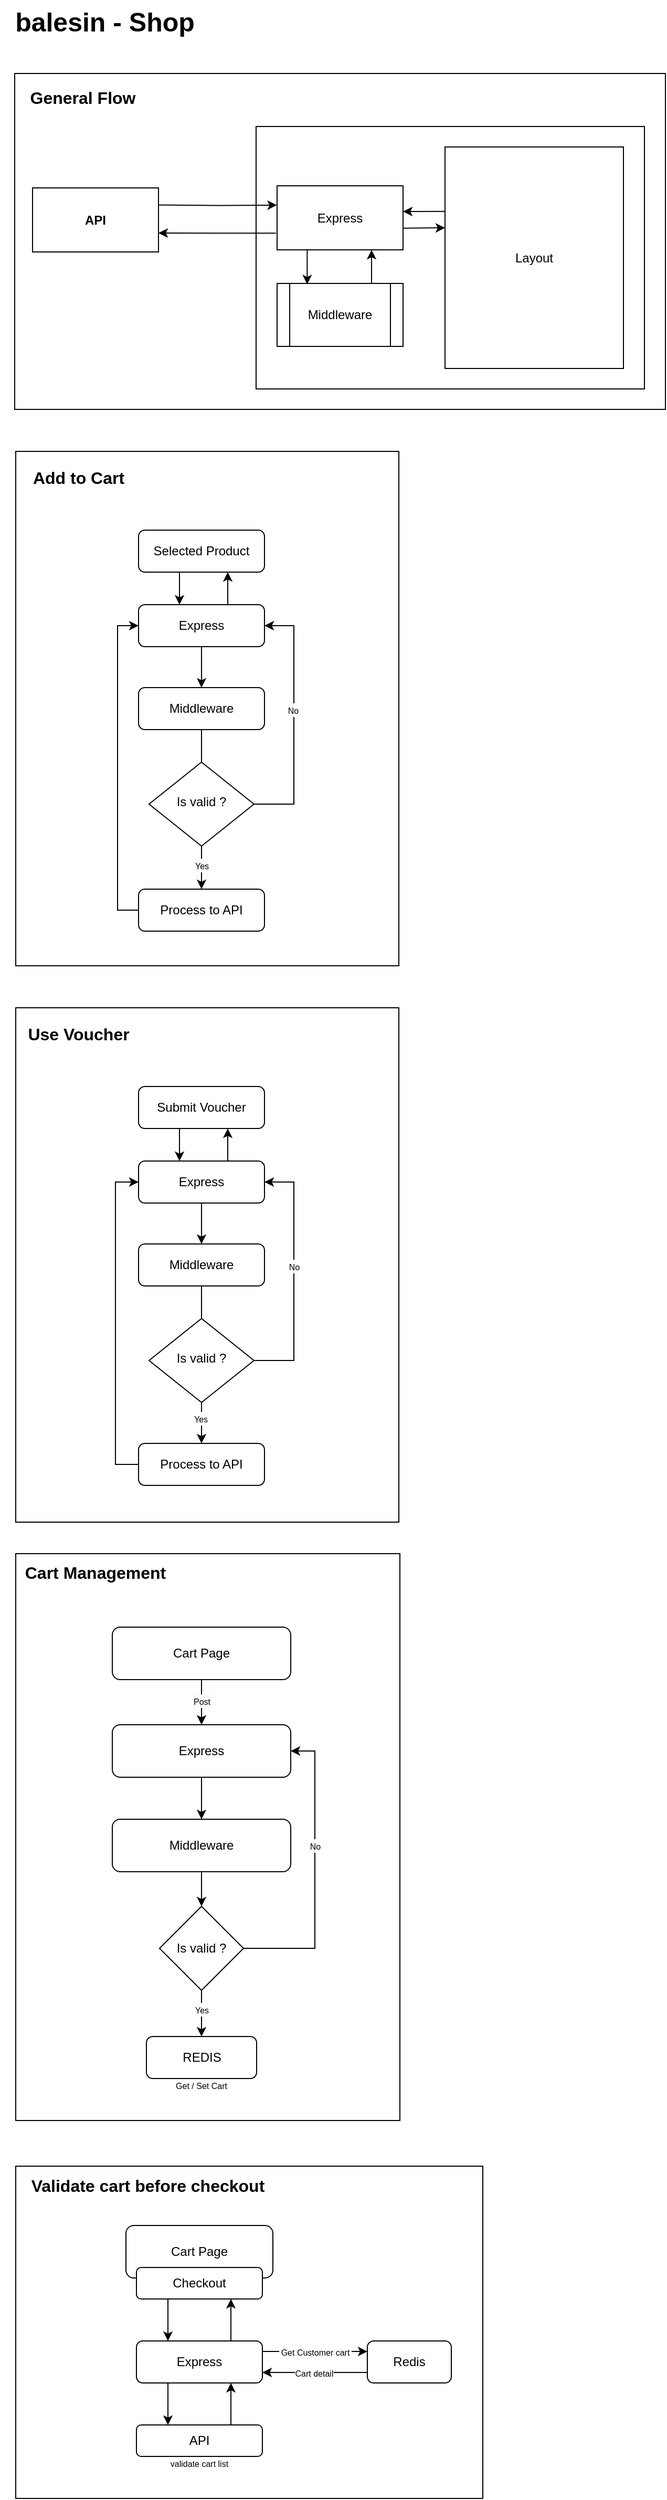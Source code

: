 <mxfile version="13.9.9" type="device" pages="3"><diagram id="C5RBs43oDa-KdzZeNtuy" name="Page-1"><mxGraphModel dx="1106" dy="777" grid="1" gridSize="10" guides="1" tooltips="1" connect="1" arrows="1" fold="1" page="1" pageScale="1" pageWidth="800" pageHeight="1700" math="0" shadow="0"><root><mxCell id="WIyWlLk6GJQsqaUBKTNV-0"/><mxCell id="WIyWlLk6GJQsqaUBKTNV-1" parent="WIyWlLk6GJQsqaUBKTNV-0"/><mxCell id="y91ev9KTWLyZk6_ubaue-125" value="" style="rounded=0;whiteSpace=wrap;html=1;" parent="WIyWlLk6GJQsqaUBKTNV-1" vertex="1"><mxGeometry x="25" y="2073.5" width="445" height="316.5" as="geometry"/></mxCell><mxCell id="y91ev9KTWLyZk6_ubaue-120" value="" style="rounded=0;whiteSpace=wrap;html=1;" parent="WIyWlLk6GJQsqaUBKTNV-1" vertex="1"><mxGeometry x="25" y="1490" width="366" height="540" as="geometry"/></mxCell><mxCell id="JXzlcLkFEHFwVzefUGA5-0" value="&lt;b&gt;&lt;font style=&quot;font-size: 25px&quot;&gt;balesin - Shop&lt;/font&gt;&lt;/b&gt;" style="text;html=1;strokeColor=none;fillColor=none;align=center;verticalAlign=middle;whiteSpace=wrap;rounded=0;" parent="WIyWlLk6GJQsqaUBKTNV-1" vertex="1"><mxGeometry x="10" y="10" width="200" height="40" as="geometry"/></mxCell><mxCell id="JXzlcLkFEHFwVzefUGA5-27" value="" style="group" parent="WIyWlLk6GJQsqaUBKTNV-1" vertex="1" connectable="0"><mxGeometry x="24" y="80" width="620" height="320" as="geometry"/></mxCell><mxCell id="JXzlcLkFEHFwVzefUGA5-23" value="" style="rounded=0;whiteSpace=wrap;html=1;" parent="JXzlcLkFEHFwVzefUGA5-27" vertex="1"><mxGeometry width="620" height="320" as="geometry"/></mxCell><mxCell id="JXzlcLkFEHFwVzefUGA5-25" value="&lt;b&gt;&lt;font style=&quot;font-size: 16px&quot;&gt;General Flow&lt;/font&gt;&lt;/b&gt;" style="text;html=1;strokeColor=none;fillColor=none;align=center;verticalAlign=middle;whiteSpace=wrap;rounded=0;" parent="JXzlcLkFEHFwVzefUGA5-27" vertex="1"><mxGeometry x="5" y="13" width="120" height="20" as="geometry"/></mxCell><mxCell id="JXzlcLkFEHFwVzefUGA5-3" value="" style="rounded=0;whiteSpace=wrap;html=1;" parent="JXzlcLkFEHFwVzefUGA5-27" vertex="1"><mxGeometry x="230" y="50.5" width="370" height="250" as="geometry"/></mxCell><mxCell id="JXzlcLkFEHFwVzefUGA5-22" value="" style="group" parent="JXzlcLkFEHFwVzefUGA5-27" vertex="1" connectable="0"><mxGeometry x="17" y="70" width="563" height="211" as="geometry"/></mxCell><mxCell id="JXzlcLkFEHFwVzefUGA5-2" value="&lt;b&gt;API&lt;/b&gt;" style="rounded=0;whiteSpace=wrap;html=1;" parent="JXzlcLkFEHFwVzefUGA5-22" vertex="1"><mxGeometry y="39" width="120" height="61" as="geometry"/></mxCell><mxCell id="JXzlcLkFEHFwVzefUGA5-4" value="Layout" style="rounded=0;whiteSpace=wrap;html=1;" parent="JXzlcLkFEHFwVzefUGA5-22" vertex="1"><mxGeometry x="393" width="170" height="211" as="geometry"/></mxCell><mxCell id="JXzlcLkFEHFwVzefUGA5-5" value="Middleware" style="shape=process;whiteSpace=wrap;html=1;backgroundOutline=1;" parent="JXzlcLkFEHFwVzefUGA5-22" vertex="1"><mxGeometry x="233" y="130" width="120" height="60" as="geometry"/></mxCell><mxCell id="JXzlcLkFEHFwVzefUGA5-12" style="edgeStyle=orthogonalEdgeStyle;rounded=0;orthogonalLoop=1;jettySize=auto;html=1;exitX=0.25;exitY=1;exitDx=0;exitDy=0;entryX=0.239;entryY=0.013;entryDx=0;entryDy=0;entryPerimeter=0;" parent="JXzlcLkFEHFwVzefUGA5-22" source="JXzlcLkFEHFwVzefUGA5-6" target="JXzlcLkFEHFwVzefUGA5-5" edge="1"><mxGeometry x="213" y="-20" as="geometry"/></mxCell><mxCell id="JXzlcLkFEHFwVzefUGA5-6" value="Express" style="rounded=0;whiteSpace=wrap;html=1;" parent="JXzlcLkFEHFwVzefUGA5-22" vertex="1"><mxGeometry x="233" y="37" width="120" height="61" as="geometry"/></mxCell><mxCell id="JXzlcLkFEHFwVzefUGA5-13" style="edgeStyle=orthogonalEdgeStyle;rounded=0;orthogonalLoop=1;jettySize=auto;html=1;exitX=0.75;exitY=0;exitDx=0;exitDy=0;entryX=0.75;entryY=1;entryDx=0;entryDy=0;" parent="JXzlcLkFEHFwVzefUGA5-22" source="JXzlcLkFEHFwVzefUGA5-5" target="JXzlcLkFEHFwVzefUGA5-6" edge="1"><mxGeometry x="213" y="-20" as="geometry"/></mxCell><mxCell id="JXzlcLkFEHFwVzefUGA5-9" value="" style="endArrow=classic;html=1;entryX=1;entryY=0.5;entryDx=0;entryDy=0;exitX=0.003;exitY=0.291;exitDx=0;exitDy=0;exitPerimeter=0;" parent="JXzlcLkFEHFwVzefUGA5-22" source="JXzlcLkFEHFwVzefUGA5-4" edge="1"><mxGeometry x="213" y="-20" width="50" height="50" as="geometry"><mxPoint x="393" y="62" as="sourcePoint"/><mxPoint x="353" y="61.5" as="targetPoint"/></mxGeometry></mxCell><mxCell id="JXzlcLkFEHFwVzefUGA5-10" value="" style="endArrow=classic;html=1;exitX=1.003;exitY=0.661;exitDx=0;exitDy=0;exitPerimeter=0;" parent="JXzlcLkFEHFwVzefUGA5-22" source="JXzlcLkFEHFwVzefUGA5-6" edge="1"><mxGeometry x="213" y="-20" width="50" height="50" as="geometry"><mxPoint x="383" y="110" as="sourcePoint"/><mxPoint x="393" y="77" as="targetPoint"/></mxGeometry></mxCell><mxCell id="JXzlcLkFEHFwVzefUGA5-20" style="edgeStyle=orthogonalEdgeStyle;rounded=0;orthogonalLoop=1;jettySize=auto;html=1;exitX=-0.009;exitY=0.739;exitDx=0;exitDy=0;entryX=0;entryY=0.431;entryDx=0;entryDy=0;entryPerimeter=0;exitPerimeter=0;" parent="JXzlcLkFEHFwVzefUGA5-22" source="JXzlcLkFEHFwVzefUGA5-6" edge="1"><mxGeometry relative="1" as="geometry"><mxPoint x="213" y="82" as="sourcePoint"/><mxPoint x="120" y="82" as="targetPoint"/></mxGeometry></mxCell><mxCell id="JXzlcLkFEHFwVzefUGA5-19" style="edgeStyle=orthogonalEdgeStyle;rounded=0;orthogonalLoop=1;jettySize=auto;html=1;exitX=1;exitY=0.25;exitDx=0;exitDy=0;entryX=-0.002;entryY=0.302;entryDx=0;entryDy=0;entryPerimeter=0;" parent="JXzlcLkFEHFwVzefUGA5-22" target="JXzlcLkFEHFwVzefUGA5-6" edge="1"><mxGeometry relative="1" as="geometry"><mxPoint x="120" y="55.25" as="sourcePoint"/><mxPoint x="213" y="55.25" as="targetPoint"/></mxGeometry></mxCell><mxCell id="JXzlcLkFEHFwVzefUGA5-26" value="" style="rounded=0;whiteSpace=wrap;html=1;" parent="WIyWlLk6GJQsqaUBKTNV-1" vertex="1"><mxGeometry x="25" y="440" width="365" height="490" as="geometry"/></mxCell><mxCell id="JXzlcLkFEHFwVzefUGA5-36" style="edgeStyle=orthogonalEdgeStyle;rounded=0;orthogonalLoop=1;jettySize=auto;html=1;exitX=0.5;exitY=1;exitDx=0;exitDy=0;entryX=0.5;entryY=0;entryDx=0;entryDy=0;" parent="WIyWlLk6GJQsqaUBKTNV-1" edge="1"><mxGeometry x="25" y="440" as="geometry"><mxPoint x="181" y="555" as="sourcePoint"/><mxPoint x="181" y="586" as="targetPoint"/></mxGeometry></mxCell><mxCell id="WIyWlLk6GJQsqaUBKTNV-3" value="Selected Product" style="rounded=1;whiteSpace=wrap;html=1;fontSize=12;glass=0;strokeWidth=1;shadow=0;" parent="WIyWlLk6GJQsqaUBKTNV-1" vertex="1"><mxGeometry x="142" y="515" width="120" height="40" as="geometry"/></mxCell><mxCell id="WIyWlLk6GJQsqaUBKTNV-11" value="Process to API" style="rounded=1;whiteSpace=wrap;html=1;fontSize=12;glass=0;strokeWidth=1;shadow=0;" parent="WIyWlLk6GJQsqaUBKTNV-1" vertex="1"><mxGeometry x="142" y="857" width="120" height="40" as="geometry"/></mxCell><mxCell id="JXzlcLkFEHFwVzefUGA5-30" value="&lt;b&gt;&lt;font style=&quot;font-size: 16px&quot;&gt;Add to Cart&lt;/font&gt;&lt;/b&gt;" style="text;html=1;strokeColor=none;fillColor=none;align=center;verticalAlign=middle;whiteSpace=wrap;rounded=0;" parent="WIyWlLk6GJQsqaUBKTNV-1" vertex="1"><mxGeometry x="25" y="455" width="120" height="20" as="geometry"/></mxCell><mxCell id="JXzlcLkFEHFwVzefUGA5-35" value="Express" style="rounded=1;whiteSpace=wrap;html=1;fontSize=12;glass=0;strokeWidth=1;shadow=0;" parent="WIyWlLk6GJQsqaUBKTNV-1" vertex="1"><mxGeometry x="142" y="586" width="120" height="40" as="geometry"/></mxCell><mxCell id="JXzlcLkFEHFwVzefUGA5-66" style="edgeStyle=orthogonalEdgeStyle;rounded=0;orthogonalLoop=1;jettySize=auto;html=1;exitX=0;exitY=0.5;exitDx=0;exitDy=0;entryX=0;entryY=0.5;entryDx=0;entryDy=0;" parent="WIyWlLk6GJQsqaUBKTNV-1" source="WIyWlLk6GJQsqaUBKTNV-11" target="JXzlcLkFEHFwVzefUGA5-35" edge="1"><mxGeometry x="25" y="440" as="geometry"/></mxCell><mxCell id="JXzlcLkFEHFwVzefUGA5-38" value="Middleware" style="rounded=1;whiteSpace=wrap;html=1;fontSize=12;glass=0;strokeWidth=1;shadow=0;" parent="WIyWlLk6GJQsqaUBKTNV-1" vertex="1"><mxGeometry x="142" y="665" width="120" height="40" as="geometry"/></mxCell><mxCell id="JXzlcLkFEHFwVzefUGA5-67" style="edgeStyle=orthogonalEdgeStyle;rounded=0;orthogonalLoop=1;jettySize=auto;html=1;exitX=0.5;exitY=1;exitDx=0;exitDy=0;entryX=0.5;entryY=0;entryDx=0;entryDy=0;" parent="WIyWlLk6GJQsqaUBKTNV-1" source="JXzlcLkFEHFwVzefUGA5-35" target="JXzlcLkFEHFwVzefUGA5-38" edge="1"><mxGeometry x="25" y="440" as="geometry"/></mxCell><mxCell id="JXzlcLkFEHFwVzefUGA5-65" style="edgeStyle=orthogonalEdgeStyle;rounded=0;orthogonalLoop=1;jettySize=auto;html=1;exitX=0.5;exitY=1;exitDx=0;exitDy=0;entryX=0.5;entryY=0;entryDx=0;entryDy=0;" parent="WIyWlLk6GJQsqaUBKTNV-1" source="JXzlcLkFEHFwVzefUGA5-41" target="WIyWlLk6GJQsqaUBKTNV-11" edge="1"><mxGeometry x="25" y="440" as="geometry"/></mxCell><mxCell id="y91ev9KTWLyZk6_ubaue-124" value="&lt;span style=&quot;background-color: rgb(248 , 249 , 250)&quot;&gt;&lt;font style=&quot;font-size: 8px&quot;&gt;Yes&lt;/font&gt;&lt;/span&gt;" style="edgeLabel;html=1;align=center;verticalAlign=middle;resizable=0;points=[];" parent="JXzlcLkFEHFwVzefUGA5-65" vertex="1" connectable="0"><mxGeometry relative="1" as="geometry"><mxPoint y="-3" as="offset"/></mxGeometry></mxCell><mxCell id="JXzlcLkFEHFwVzefUGA5-69" style="edgeStyle=orthogonalEdgeStyle;rounded=0;orthogonalLoop=1;jettySize=auto;html=1;exitX=1;exitY=0.5;exitDx=0;exitDy=0;entryX=1;entryY=0.5;entryDx=0;entryDy=0;" parent="WIyWlLk6GJQsqaUBKTNV-1" source="JXzlcLkFEHFwVzefUGA5-41" target="JXzlcLkFEHFwVzefUGA5-35" edge="1"><mxGeometry relative="1" as="geometry"><Array as="points"><mxPoint x="290" y="776"/><mxPoint x="290" y="606"/></Array></mxGeometry></mxCell><mxCell id="y91ev9KTWLyZk6_ubaue-123" value="&lt;font style=&quot;font-size: 8px&quot;&gt;No&lt;/font&gt;" style="edgeLabel;html=1;align=center;verticalAlign=middle;resizable=0;points=[];" parent="JXzlcLkFEHFwVzefUGA5-69" vertex="1" connectable="0"><mxGeometry x="0.088" y="1" relative="1" as="geometry"><mxPoint as="offset"/></mxGeometry></mxCell><mxCell id="JXzlcLkFEHFwVzefUGA5-41" value="Is valid ?" style="rhombus;whiteSpace=wrap;html=1;shadow=0;fontFamily=Helvetica;fontSize=12;align=center;strokeWidth=1;spacing=6;spacingTop=-4;" parent="WIyWlLk6GJQsqaUBKTNV-1" vertex="1"><mxGeometry x="152" y="736" width="100" height="80" as="geometry"/></mxCell><mxCell id="JXzlcLkFEHFwVzefUGA5-60" style="edgeStyle=orthogonalEdgeStyle;rounded=0;orthogonalLoop=1;jettySize=auto;html=1;exitX=0.5;exitY=1;exitDx=0;exitDy=0;entryX=0.5;entryY=0;entryDx=0;entryDy=0;" parent="WIyWlLk6GJQsqaUBKTNV-1" edge="1"><mxGeometry x="25" y="440" as="geometry"><mxPoint x="227" y="586" as="sourcePoint"/><mxPoint x="227" y="555" as="targetPoint"/></mxGeometry></mxCell><mxCell id="JXzlcLkFEHFwVzefUGA5-61" value="" style="endArrow=none;html=1;entryX=0.5;entryY=1;entryDx=0;entryDy=0;exitX=0.5;exitY=0;exitDx=0;exitDy=0;" parent="WIyWlLk6GJQsqaUBKTNV-1" source="JXzlcLkFEHFwVzefUGA5-41" target="JXzlcLkFEHFwVzefUGA5-38" edge="1"><mxGeometry x="25" y="440" width="50" height="50" as="geometry"><mxPoint x="494" y="625" as="sourcePoint"/><mxPoint x="544" y="575" as="targetPoint"/></mxGeometry></mxCell><mxCell id="oBq_Z6_g6RpyWuFTT_99-0" value="" style="rounded=0;whiteSpace=wrap;html=1;" parent="WIyWlLk6GJQsqaUBKTNV-1" vertex="1"><mxGeometry x="25" y="970" width="365" height="490" as="geometry"/></mxCell><mxCell id="oBq_Z6_g6RpyWuFTT_99-1" style="edgeStyle=orthogonalEdgeStyle;rounded=0;orthogonalLoop=1;jettySize=auto;html=1;exitX=0.5;exitY=1;exitDx=0;exitDy=0;entryX=0.5;entryY=0;entryDx=0;entryDy=0;" parent="WIyWlLk6GJQsqaUBKTNV-1" edge="1"><mxGeometry x="25" y="970" as="geometry"><mxPoint x="181" y="1085" as="sourcePoint"/><mxPoint x="181" y="1116" as="targetPoint"/></mxGeometry></mxCell><mxCell id="oBq_Z6_g6RpyWuFTT_99-2" value="Submit Voucher" style="rounded=1;whiteSpace=wrap;html=1;fontSize=12;glass=0;strokeWidth=1;shadow=0;" parent="WIyWlLk6GJQsqaUBKTNV-1" vertex="1"><mxGeometry x="142" y="1045" width="120" height="40" as="geometry"/></mxCell><mxCell id="oBq_Z6_g6RpyWuFTT_99-3" value="Process to API" style="rounded=1;whiteSpace=wrap;html=1;fontSize=12;glass=0;strokeWidth=1;shadow=0;" parent="WIyWlLk6GJQsqaUBKTNV-1" vertex="1"><mxGeometry x="142" y="1385" width="120" height="40" as="geometry"/></mxCell><mxCell id="oBq_Z6_g6RpyWuFTT_99-4" value="&lt;b&gt;&lt;font style=&quot;font-size: 16px&quot;&gt;Use Voucher&lt;/font&gt;&lt;/b&gt;" style="text;html=1;strokeColor=none;fillColor=none;align=center;verticalAlign=middle;whiteSpace=wrap;rounded=0;" parent="WIyWlLk6GJQsqaUBKTNV-1" vertex="1"><mxGeometry x="25" y="985" width="120" height="20" as="geometry"/></mxCell><mxCell id="oBq_Z6_g6RpyWuFTT_99-5" value="Express" style="rounded=1;whiteSpace=wrap;html=1;fontSize=12;glass=0;strokeWidth=1;shadow=0;" parent="WIyWlLk6GJQsqaUBKTNV-1" vertex="1"><mxGeometry x="142" y="1116" width="120" height="40" as="geometry"/></mxCell><mxCell id="oBq_Z6_g6RpyWuFTT_99-6" style="edgeStyle=orthogonalEdgeStyle;rounded=0;orthogonalLoop=1;jettySize=auto;html=1;exitX=0;exitY=0.5;exitDx=0;exitDy=0;entryX=0;entryY=0.5;entryDx=0;entryDy=0;" parent="WIyWlLk6GJQsqaUBKTNV-1" source="oBq_Z6_g6RpyWuFTT_99-3" target="oBq_Z6_g6RpyWuFTT_99-5" edge="1"><mxGeometry x="25" y="970" as="geometry"><Array as="points"><mxPoint x="120" y="1405"/><mxPoint x="120" y="1136"/></Array></mxGeometry></mxCell><mxCell id="oBq_Z6_g6RpyWuFTT_99-7" value="Middleware" style="rounded=1;whiteSpace=wrap;html=1;fontSize=12;glass=0;strokeWidth=1;shadow=0;" parent="WIyWlLk6GJQsqaUBKTNV-1" vertex="1"><mxGeometry x="142" y="1195" width="120" height="40" as="geometry"/></mxCell><mxCell id="oBq_Z6_g6RpyWuFTT_99-8" style="edgeStyle=orthogonalEdgeStyle;rounded=0;orthogonalLoop=1;jettySize=auto;html=1;exitX=0.5;exitY=1;exitDx=0;exitDy=0;entryX=0.5;entryY=0;entryDx=0;entryDy=0;" parent="WIyWlLk6GJQsqaUBKTNV-1" source="oBq_Z6_g6RpyWuFTT_99-5" target="oBq_Z6_g6RpyWuFTT_99-7" edge="1"><mxGeometry x="25" y="970" as="geometry"/></mxCell><mxCell id="oBq_Z6_g6RpyWuFTT_99-9" style="edgeStyle=orthogonalEdgeStyle;rounded=0;orthogonalLoop=1;jettySize=auto;html=1;exitX=0.5;exitY=1;exitDx=0;exitDy=0;entryX=0.5;entryY=0;entryDx=0;entryDy=0;" parent="WIyWlLk6GJQsqaUBKTNV-1" source="oBq_Z6_g6RpyWuFTT_99-11" target="oBq_Z6_g6RpyWuFTT_99-3" edge="1"><mxGeometry x="25" y="970" as="geometry"/></mxCell><mxCell id="y91ev9KTWLyZk6_ubaue-121" value="&lt;font style=&quot;font-size: 8px&quot;&gt;Yes&lt;/font&gt;" style="edgeLabel;html=1;align=center;verticalAlign=middle;resizable=0;points=[];" parent="oBq_Z6_g6RpyWuFTT_99-9" vertex="1" connectable="0"><mxGeometry relative="1" as="geometry"><mxPoint x="-1" y="-5" as="offset"/></mxGeometry></mxCell><mxCell id="oBq_Z6_g6RpyWuFTT_99-10" style="edgeStyle=orthogonalEdgeStyle;rounded=0;orthogonalLoop=1;jettySize=auto;html=1;exitX=1;exitY=0.5;exitDx=0;exitDy=0;entryX=1;entryY=0.5;entryDx=0;entryDy=0;" parent="WIyWlLk6GJQsqaUBKTNV-1" source="oBq_Z6_g6RpyWuFTT_99-11" target="oBq_Z6_g6RpyWuFTT_99-5" edge="1"><mxGeometry relative="1" as="geometry"><Array as="points"><mxPoint x="290" y="1306"/><mxPoint x="290" y="1136"/></Array></mxGeometry></mxCell><mxCell id="y91ev9KTWLyZk6_ubaue-122" value="&lt;font style=&quot;font-size: 8px&quot;&gt;No&lt;/font&gt;" style="edgeLabel;html=1;align=center;verticalAlign=middle;resizable=0;points=[];" parent="oBq_Z6_g6RpyWuFTT_99-10" vertex="1" connectable="0"><mxGeometry x="0.091" y="-1" relative="1" as="geometry"><mxPoint x="-1.03" y="-0.03" as="offset"/></mxGeometry></mxCell><mxCell id="oBq_Z6_g6RpyWuFTT_99-11" value="Is valid ?" style="rhombus;whiteSpace=wrap;html=1;shadow=0;fontFamily=Helvetica;fontSize=12;align=center;strokeWidth=1;spacing=6;spacingTop=-4;" parent="WIyWlLk6GJQsqaUBKTNV-1" vertex="1"><mxGeometry x="152" y="1266" width="100" height="80" as="geometry"/></mxCell><mxCell id="oBq_Z6_g6RpyWuFTT_99-13" style="edgeStyle=orthogonalEdgeStyle;rounded=0;orthogonalLoop=1;jettySize=auto;html=1;exitX=0.5;exitY=1;exitDx=0;exitDy=0;entryX=0.5;entryY=0;entryDx=0;entryDy=0;" parent="WIyWlLk6GJQsqaUBKTNV-1" edge="1"><mxGeometry x="25" y="970" as="geometry"><mxPoint x="227" y="1116" as="sourcePoint"/><mxPoint x="227" y="1085" as="targetPoint"/></mxGeometry></mxCell><mxCell id="oBq_Z6_g6RpyWuFTT_99-14" value="" style="endArrow=none;html=1;entryX=0.5;entryY=1;entryDx=0;entryDy=0;exitX=0.5;exitY=0;exitDx=0;exitDy=0;" parent="WIyWlLk6GJQsqaUBKTNV-1" source="oBq_Z6_g6RpyWuFTT_99-11" target="oBq_Z6_g6RpyWuFTT_99-7" edge="1"><mxGeometry x="25" y="970" width="50" height="50" as="geometry"><mxPoint x="494" y="1155" as="sourcePoint"/><mxPoint x="544" y="1105" as="targetPoint"/></mxGeometry></mxCell><mxCell id="y91ev9KTWLyZk6_ubaue-53" value="Cart Page" style="rounded=1;whiteSpace=wrap;html=1;" parent="WIyWlLk6GJQsqaUBKTNV-1" vertex="1"><mxGeometry x="130" y="2130" width="140" height="50" as="geometry"/></mxCell><mxCell id="y91ev9KTWLyZk6_ubaue-148" style="edgeStyle=orthogonalEdgeStyle;rounded=0;orthogonalLoop=1;jettySize=auto;html=1;exitX=0.25;exitY=1;exitDx=0;exitDy=0;entryX=0.25;entryY=0;entryDx=0;entryDy=0;" parent="WIyWlLk6GJQsqaUBKTNV-1" source="y91ev9KTWLyZk6_ubaue-55" target="y91ev9KTWLyZk6_ubaue-127" edge="1"><mxGeometry relative="1" as="geometry"/></mxCell><mxCell id="y91ev9KTWLyZk6_ubaue-55" value="Checkout" style="rounded=1;whiteSpace=wrap;html=1;" parent="WIyWlLk6GJQsqaUBKTNV-1" vertex="1"><mxGeometry x="140" y="2170" width="120" height="30" as="geometry"/></mxCell><mxCell id="y91ev9KTWLyZk6_ubaue-114" style="edgeStyle=orthogonalEdgeStyle;rounded=0;orthogonalLoop=1;jettySize=auto;html=1;exitX=0.5;exitY=1;exitDx=0;exitDy=0;entryX=0.5;entryY=0;entryDx=0;entryDy=0;" parent="WIyWlLk6GJQsqaUBKTNV-1" source="y91ev9KTWLyZk6_ubaue-2" target="y91ev9KTWLyZk6_ubaue-9" edge="1"><mxGeometry relative="1" as="geometry"/></mxCell><mxCell id="y91ev9KTWLyZk6_ubaue-117" value="&lt;font style=&quot;font-size: 8px&quot;&gt;Yes&lt;/font&gt;" style="edgeLabel;html=1;align=center;verticalAlign=middle;resizable=0;points=[];" parent="y91ev9KTWLyZk6_ubaue-114" vertex="1" connectable="0"><mxGeometry x="-0.193" y="1" relative="1" as="geometry"><mxPoint x="-1" as="offset"/></mxGeometry></mxCell><mxCell id="y91ev9KTWLyZk6_ubaue-115" style="edgeStyle=orthogonalEdgeStyle;rounded=0;orthogonalLoop=1;jettySize=auto;html=1;exitX=1;exitY=0.5;exitDx=0;exitDy=0;entryX=1;entryY=0.5;entryDx=0;entryDy=0;" parent="WIyWlLk6GJQsqaUBKTNV-1" source="y91ev9KTWLyZk6_ubaue-2" target="y91ev9KTWLyZk6_ubaue-3" edge="1"><mxGeometry relative="1" as="geometry"><Array as="points"><mxPoint x="310" y="1866"/><mxPoint x="310" y="1678"/></Array></mxGeometry></mxCell><mxCell id="y91ev9KTWLyZk6_ubaue-116" value="&lt;font style=&quot;font-size: 8px&quot;&gt;No&lt;/font&gt;" style="edgeLabel;html=1;align=center;verticalAlign=middle;resizable=0;points=[];" parent="y91ev9KTWLyZk6_ubaue-115" vertex="1" connectable="0"><mxGeometry x="0.196" relative="1" as="geometry"><mxPoint y="0.83" as="offset"/></mxGeometry></mxCell><mxCell id="y91ev9KTWLyZk6_ubaue-2" value="Is valid ?" style="rhombus;whiteSpace=wrap;html=1;" parent="WIyWlLk6GJQsqaUBKTNV-1" vertex="1"><mxGeometry x="162" y="1826" width="80" height="80" as="geometry"/></mxCell><mxCell id="y91ev9KTWLyZk6_ubaue-112" style="edgeStyle=orthogonalEdgeStyle;rounded=0;orthogonalLoop=1;jettySize=auto;html=1;exitX=0.5;exitY=1;exitDx=0;exitDy=0;entryX=0.5;entryY=0;entryDx=0;entryDy=0;" parent="WIyWlLk6GJQsqaUBKTNV-1" source="y91ev9KTWLyZk6_ubaue-3" target="y91ev9KTWLyZk6_ubaue-4" edge="1"><mxGeometry relative="1" as="geometry"/></mxCell><mxCell id="y91ev9KTWLyZk6_ubaue-3" value="Express" style="rounded=1;whiteSpace=wrap;html=1;" parent="WIyWlLk6GJQsqaUBKTNV-1" vertex="1"><mxGeometry x="117" y="1653" width="170" height="50" as="geometry"/></mxCell><mxCell id="y91ev9KTWLyZk6_ubaue-113" style="edgeStyle=orthogonalEdgeStyle;rounded=0;orthogonalLoop=1;jettySize=auto;html=1;exitX=0.5;exitY=1;exitDx=0;exitDy=0;entryX=0.5;entryY=0;entryDx=0;entryDy=0;" parent="WIyWlLk6GJQsqaUBKTNV-1" source="y91ev9KTWLyZk6_ubaue-4" target="y91ev9KTWLyZk6_ubaue-2" edge="1"><mxGeometry relative="1" as="geometry"/></mxCell><mxCell id="y91ev9KTWLyZk6_ubaue-4" value="Middleware" style="rounded=1;whiteSpace=wrap;html=1;" parent="WIyWlLk6GJQsqaUBKTNV-1" vertex="1"><mxGeometry x="117" y="1743" width="170" height="50" as="geometry"/></mxCell><mxCell id="y91ev9KTWLyZk6_ubaue-110" style="edgeStyle=orthogonalEdgeStyle;rounded=0;orthogonalLoop=1;jettySize=auto;html=1;exitX=0.5;exitY=1;exitDx=0;exitDy=0;entryX=0.5;entryY=0;entryDx=0;entryDy=0;" parent="WIyWlLk6GJQsqaUBKTNV-1" source="y91ev9KTWLyZk6_ubaue-5" target="y91ev9KTWLyZk6_ubaue-3" edge="1"><mxGeometry relative="1" as="geometry"/></mxCell><mxCell id="y91ev9KTWLyZk6_ubaue-119" value="&lt;span style=&quot;background-color: rgb(248 , 249 , 250)&quot;&gt;&lt;font style=&quot;font-size: 8px&quot;&gt;Post&lt;/font&gt;&lt;/span&gt;" style="edgeLabel;html=1;align=center;verticalAlign=middle;resizable=0;points=[];" parent="y91ev9KTWLyZk6_ubaue-110" vertex="1" connectable="0"><mxGeometry x="-0.081" y="-1" relative="1" as="geometry"><mxPoint x="1" as="offset"/></mxGeometry></mxCell><mxCell id="y91ev9KTWLyZk6_ubaue-5" value="Cart Page" style="rounded=1;whiteSpace=wrap;html=1;" parent="WIyWlLk6GJQsqaUBKTNV-1" vertex="1"><mxGeometry x="117" y="1560" width="170" height="50" as="geometry"/></mxCell><mxCell id="y91ev9KTWLyZk6_ubaue-9" value="REDIS" style="rounded=1;whiteSpace=wrap;html=1;" parent="WIyWlLk6GJQsqaUBKTNV-1" vertex="1"><mxGeometry x="149.5" y="1950" width="105" height="40" as="geometry"/></mxCell><mxCell id="y91ev9KTWLyZk6_ubaue-69" value="&lt;font style=&quot;font-size: 8px&quot;&gt;Get / Set Cart&lt;/font&gt;" style="text;html=1;strokeColor=none;fillColor=none;align=center;verticalAlign=middle;whiteSpace=wrap;rounded=0;" parent="WIyWlLk6GJQsqaUBKTNV-1" vertex="1"><mxGeometry x="162" y="1986" width="80" height="20" as="geometry"/></mxCell><mxCell id="y91ev9KTWLyZk6_ubaue-72" value="&lt;b&gt;&lt;font style=&quot;font-size: 16px&quot;&gt;Cart Management&lt;/font&gt;&lt;/b&gt;" style="text;html=1;strokeColor=none;fillColor=none;align=center;verticalAlign=middle;whiteSpace=wrap;rounded=0;" parent="WIyWlLk6GJQsqaUBKTNV-1" vertex="1"><mxGeometry x="32" y="1498" width="137.5" height="20" as="geometry"/></mxCell><mxCell id="y91ev9KTWLyZk6_ubaue-126" value="&lt;b&gt;&lt;font style=&quot;font-size: 16px&quot;&gt;Validate cart before checkout&lt;/font&gt;&lt;/b&gt;" style="text;html=1;strokeColor=none;fillColor=none;align=center;verticalAlign=middle;whiteSpace=wrap;rounded=0;" parent="WIyWlLk6GJQsqaUBKTNV-1" vertex="1"><mxGeometry x="32" y="2081.5" width="238" height="20" as="geometry"/></mxCell><mxCell id="y91ev9KTWLyZk6_ubaue-141" style="edgeStyle=orthogonalEdgeStyle;rounded=0;orthogonalLoop=1;jettySize=auto;html=1;exitX=1;exitY=0.25;exitDx=0;exitDy=0;entryX=0;entryY=0.25;entryDx=0;entryDy=0;" parent="WIyWlLk6GJQsqaUBKTNV-1" source="y91ev9KTWLyZk6_ubaue-127" target="y91ev9KTWLyZk6_ubaue-128" edge="1"><mxGeometry relative="1" as="geometry"/></mxCell><mxCell id="y91ev9KTWLyZk6_ubaue-143" value="&lt;font style=&quot;font-size: 8px&quot;&gt;&amp;nbsp;Get Customer cart&amp;nbsp;&lt;/font&gt;" style="edgeLabel;html=1;align=center;verticalAlign=middle;resizable=0;points=[];" parent="y91ev9KTWLyZk6_ubaue-141" vertex="1" connectable="0"><mxGeometry x="-0.337" relative="1" as="geometry"><mxPoint x="16.9" as="offset"/></mxGeometry></mxCell><mxCell id="y91ev9KTWLyZk6_ubaue-146" style="edgeStyle=orthogonalEdgeStyle;rounded=0;orthogonalLoop=1;jettySize=auto;html=1;exitX=0.25;exitY=1;exitDx=0;exitDy=0;entryX=0.25;entryY=0;entryDx=0;entryDy=0;" parent="WIyWlLk6GJQsqaUBKTNV-1" source="y91ev9KTWLyZk6_ubaue-127" target="y91ev9KTWLyZk6_ubaue-43" edge="1"><mxGeometry relative="1" as="geometry"/></mxCell><mxCell id="y91ev9KTWLyZk6_ubaue-149" style="edgeStyle=orthogonalEdgeStyle;rounded=0;orthogonalLoop=1;jettySize=auto;html=1;exitX=0.75;exitY=0;exitDx=0;exitDy=0;entryX=0.75;entryY=1;entryDx=0;entryDy=0;" parent="WIyWlLk6GJQsqaUBKTNV-1" source="y91ev9KTWLyZk6_ubaue-127" target="y91ev9KTWLyZk6_ubaue-55" edge="1"><mxGeometry relative="1" as="geometry"/></mxCell><mxCell id="y91ev9KTWLyZk6_ubaue-127" value="Express" style="rounded=1;whiteSpace=wrap;html=1;" parent="WIyWlLk6GJQsqaUBKTNV-1" vertex="1"><mxGeometry x="140" y="2240" width="120" height="40" as="geometry"/></mxCell><mxCell id="y91ev9KTWLyZk6_ubaue-142" style="edgeStyle=orthogonalEdgeStyle;rounded=0;orthogonalLoop=1;jettySize=auto;html=1;exitX=0;exitY=0.75;exitDx=0;exitDy=0;entryX=1;entryY=0.75;entryDx=0;entryDy=0;" parent="WIyWlLk6GJQsqaUBKTNV-1" source="y91ev9KTWLyZk6_ubaue-128" target="y91ev9KTWLyZk6_ubaue-127" edge="1"><mxGeometry relative="1" as="geometry"/></mxCell><mxCell id="y91ev9KTWLyZk6_ubaue-144" value="&lt;font style=&quot;font-size: 8px&quot;&gt;Cart detail&lt;/font&gt;" style="edgeLabel;html=1;align=center;verticalAlign=middle;resizable=0;points=[];" parent="y91ev9KTWLyZk6_ubaue-142" vertex="1" connectable="0"><mxGeometry x="0.023" relative="1" as="geometry"><mxPoint as="offset"/></mxGeometry></mxCell><mxCell id="y91ev9KTWLyZk6_ubaue-128" value="Redis" style="rounded=1;whiteSpace=wrap;html=1;" parent="WIyWlLk6GJQsqaUBKTNV-1" vertex="1"><mxGeometry x="360" y="2240" width="80" height="40" as="geometry"/></mxCell><mxCell id="y91ev9KTWLyZk6_ubaue-134" value="" style="group" parent="WIyWlLk6GJQsqaUBKTNV-1" vertex="1" connectable="0"><mxGeometry x="140" y="2320" width="120" height="46" as="geometry"/></mxCell><mxCell id="y91ev9KTWLyZk6_ubaue-129" value="&lt;font style=&quot;font-size: 8px&quot;&gt;validate cart list&lt;/font&gt;" style="text;html=1;strokeColor=none;fillColor=none;align=center;verticalAlign=middle;whiteSpace=wrap;rounded=0;" parent="y91ev9KTWLyZk6_ubaue-134" vertex="1"><mxGeometry x="10" y="26" width="100" height="20" as="geometry"/></mxCell><mxCell id="y91ev9KTWLyZk6_ubaue-43" value="API" style="rounded=1;whiteSpace=wrap;html=1;" parent="y91ev9KTWLyZk6_ubaue-134" vertex="1"><mxGeometry width="120" height="30" as="geometry"/></mxCell><mxCell id="y91ev9KTWLyZk6_ubaue-147" style="edgeStyle=orthogonalEdgeStyle;rounded=0;orthogonalLoop=1;jettySize=auto;html=1;exitX=0.75;exitY=0;exitDx=0;exitDy=0;entryX=0.75;entryY=1;entryDx=0;entryDy=0;" parent="WIyWlLk6GJQsqaUBKTNV-1" source="y91ev9KTWLyZk6_ubaue-43" target="y91ev9KTWLyZk6_ubaue-127" edge="1"><mxGeometry relative="1" as="geometry"/></mxCell></root></mxGraphModel></diagram><diagram id="bHRB3ZeOp_dutNzuQBaZ" name="Page-2"><mxGraphModel dx="1426" dy="860" grid="1" gridSize="10" guides="1" tooltips="1" connect="1" arrows="1" fold="1" page="1" pageScale="1" pageWidth="800" pageHeight="1000" math="0" shadow="0"><root><mxCell id="wt0k_hNIE_LfgjcX4HYc-0"/><mxCell id="wt0k_hNIE_LfgjcX4HYc-1" parent="wt0k_hNIE_LfgjcX4HYc-0"/><mxCell id="wt0k_hNIE_LfgjcX4HYc-20" style="edgeStyle=orthogonalEdgeStyle;rounded=0;orthogonalLoop=1;jettySize=auto;html=1;exitX=0.25;exitY=1;exitDx=0;exitDy=0;entryX=0.25;entryY=0;entryDx=0;entryDy=0;" edge="1" parent="wt0k_hNIE_LfgjcX4HYc-1" source="wt0k_hNIE_LfgjcX4HYc-4" target="wt0k_hNIE_LfgjcX4HYc-7"><mxGeometry relative="1" as="geometry"/></mxCell><mxCell id="wt0k_hNIE_LfgjcX4HYc-4" value="&lt;b&gt;Checkout Page&lt;/b&gt;&lt;br&gt;-&lt;br&gt;Submit Voucher" style="rounded=1;whiteSpace=wrap;html=1;fontSize=12;glass=0;strokeWidth=1;shadow=0;" vertex="1" parent="wt0k_hNIE_LfgjcX4HYc-1"><mxGeometry x="280" y="120" width="200" height="70" as="geometry"/></mxCell><mxCell id="wt0k_hNIE_LfgjcX4HYc-27" style="edgeStyle=orthogonalEdgeStyle;rounded=0;orthogonalLoop=1;jettySize=auto;html=1;exitX=0;exitY=0.5;exitDx=0;exitDy=0;entryX=0;entryY=0.5;entryDx=0;entryDy=0;" edge="1" parent="wt0k_hNIE_LfgjcX4HYc-1" source="wt0k_hNIE_LfgjcX4HYc-5" target="wt0k_hNIE_LfgjcX4HYc-7"><mxGeometry relative="1" as="geometry"><Array as="points"><mxPoint x="240" y="720"/><mxPoint x="240" y="280"/></Array></mxGeometry></mxCell><mxCell id="wt0k_hNIE_LfgjcX4HYc-5" value="&lt;b&gt;Process API&lt;/b&gt;&lt;br&gt;-&lt;br&gt;&lt;div style=&quot;text-align: left&quot;&gt;&lt;span&gt;* Validate User &amp;amp; Voucher&lt;/span&gt;&lt;/div&gt;&lt;div style=&quot;text-align: left&quot;&gt;&lt;span&gt;* Count list items&lt;/span&gt;&lt;/div&gt;" style="rounded=1;whiteSpace=wrap;html=1;fontSize=12;glass=0;strokeWidth=1;shadow=0;" vertex="1" parent="wt0k_hNIE_LfgjcX4HYc-1"><mxGeometry x="280" y="655" width="200" height="130" as="geometry"/></mxCell><mxCell id="wt0k_hNIE_LfgjcX4HYc-6" value="&lt;b&gt;&lt;font style=&quot;font-size: 21px&quot;&gt;Submit Voucher&lt;/font&gt;&lt;/b&gt;" style="text;html=1;strokeColor=none;fillColor=none;align=center;verticalAlign=middle;whiteSpace=wrap;rounded=0;" vertex="1" parent="wt0k_hNIE_LfgjcX4HYc-1"><mxGeometry width="180" height="40" as="geometry"/></mxCell><mxCell id="wt0k_hNIE_LfgjcX4HYc-22" style="edgeStyle=orthogonalEdgeStyle;rounded=0;orthogonalLoop=1;jettySize=auto;html=1;exitX=0.75;exitY=0;exitDx=0;exitDy=0;entryX=0.75;entryY=1;entryDx=0;entryDy=0;" edge="1" parent="wt0k_hNIE_LfgjcX4HYc-1" source="wt0k_hNIE_LfgjcX4HYc-7" target="wt0k_hNIE_LfgjcX4HYc-4"><mxGeometry relative="1" as="geometry"/></mxCell><mxCell id="wt0k_hNIE_LfgjcX4HYc-23" style="edgeStyle=orthogonalEdgeStyle;rounded=0;orthogonalLoop=1;jettySize=auto;html=1;exitX=0.5;exitY=1;exitDx=0;exitDy=0;" edge="1" parent="wt0k_hNIE_LfgjcX4HYc-1" source="wt0k_hNIE_LfgjcX4HYc-7" target="wt0k_hNIE_LfgjcX4HYc-9"><mxGeometry relative="1" as="geometry"/></mxCell><mxCell id="wt0k_hNIE_LfgjcX4HYc-7" value="&lt;b&gt;Express&lt;/b&gt;" style="rounded=1;whiteSpace=wrap;html=1;fontSize=12;glass=0;strokeWidth=1;shadow=0;" vertex="1" parent="wt0k_hNIE_LfgjcX4HYc-1"><mxGeometry x="280" y="250" width="200" height="60" as="geometry"/></mxCell><mxCell id="wt0k_hNIE_LfgjcX4HYc-24" style="edgeStyle=orthogonalEdgeStyle;rounded=0;orthogonalLoop=1;jettySize=auto;html=1;exitX=0.5;exitY=1;exitDx=0;exitDy=0;entryX=0.5;entryY=0;entryDx=0;entryDy=0;" edge="1" parent="wt0k_hNIE_LfgjcX4HYc-1" source="wt0k_hNIE_LfgjcX4HYc-9" target="wt0k_hNIE_LfgjcX4HYc-13"><mxGeometry relative="1" as="geometry"/></mxCell><mxCell id="wt0k_hNIE_LfgjcX4HYc-9" value="&lt;b&gt;Middleware&lt;/b&gt;&lt;br&gt;-&lt;br&gt;Checking payload format" style="rounded=1;whiteSpace=wrap;html=1;fontSize=12;glass=0;strokeWidth=1;shadow=0;" vertex="1" parent="wt0k_hNIE_LfgjcX4HYc-1"><mxGeometry x="280" y="370" width="200" height="80" as="geometry"/></mxCell><mxCell id="wt0k_hNIE_LfgjcX4HYc-25" style="edgeStyle=orthogonalEdgeStyle;rounded=0;orthogonalLoop=1;jettySize=auto;html=1;exitX=1;exitY=0.5;exitDx=0;exitDy=0;entryX=1;entryY=0.5;entryDx=0;entryDy=0;" edge="1" parent="wt0k_hNIE_LfgjcX4HYc-1" source="wt0k_hNIE_LfgjcX4HYc-13" target="wt0k_hNIE_LfgjcX4HYc-7"><mxGeometry relative="1" as="geometry"><Array as="points"><mxPoint x="520" y="549"/><mxPoint x="520" y="280"/></Array></mxGeometry></mxCell><mxCell id="wt0k_hNIE_LfgjcX4HYc-26" style="edgeStyle=orthogonalEdgeStyle;rounded=0;orthogonalLoop=1;jettySize=auto;html=1;exitX=0.5;exitY=1;exitDx=0;exitDy=0;entryX=0.5;entryY=0;entryDx=0;entryDy=0;" edge="1" parent="wt0k_hNIE_LfgjcX4HYc-1" source="wt0k_hNIE_LfgjcX4HYc-13" target="wt0k_hNIE_LfgjcX4HYc-5"><mxGeometry relative="1" as="geometry"/></mxCell><mxCell id="wt0k_hNIE_LfgjcX4HYc-13" value="Is valid?" style="rhombus;whiteSpace=wrap;html=1;shadow=0;fontFamily=Helvetica;fontSize=12;align=center;strokeWidth=1;spacing=6;spacingTop=-4;" vertex="1" parent="wt0k_hNIE_LfgjcX4HYc-1"><mxGeometry x="330" y="509" width="100" height="80" as="geometry"/></mxCell><mxCell id="wt0k_hNIE_LfgjcX4HYc-14" value="Yes" style="text;html=1;strokeColor=none;fillColor=none;align=center;verticalAlign=middle;whiteSpace=wrap;rounded=0;" vertex="1" parent="wt0k_hNIE_LfgjcX4HYc-1"><mxGeometry x="380" y="606" width="40" height="20" as="geometry"/></mxCell><mxCell id="wt0k_hNIE_LfgjcX4HYc-17" value="No" style="text;html=1;strokeColor=none;fillColor=none;align=center;verticalAlign=middle;whiteSpace=wrap;rounded=0;" vertex="1" parent="wt0k_hNIE_LfgjcX4HYc-1"><mxGeometry x="520" y="400" width="30" height="20" as="geometry"/></mxCell><mxCell id="wt0k_hNIE_LfgjcX4HYc-44" value="Result" style="text;html=1;strokeColor=none;fillColor=none;align=center;verticalAlign=middle;whiteSpace=wrap;rounded=0;" vertex="1" parent="wt0k_hNIE_LfgjcX4HYc-1"><mxGeometry x="190" y="470" width="50" height="20" as="geometry"/></mxCell><mxCell id="wt0k_hNIE_LfgjcX4HYc-51" value="" style="group;strokeWidth=1;perimeterSpacing=1;container=0;" vertex="1" connectable="0" parent="wt0k_hNIE_LfgjcX4HYc-1"><mxGeometry x="30" y="1230" width="740" height="340" as="geometry"/></mxCell><mxCell id="wt0k_hNIE_LfgjcX4HYc-55" value="&lt;div&gt;&lt;b style=&quot;font-size: 17px&quot;&gt;&amp;nbsp; &amp;nbsp; &amp;nbsp; Payload&lt;/b&gt;&lt;br&gt;&lt;/div&gt;&lt;div&gt;&lt;b style=&quot;font-size: 17px&quot;&gt;&lt;br&gt;&lt;/b&gt;&lt;/div&gt;&lt;font style=&quot;font-size: 17px&quot;&gt;&amp;nbsp; &amp;nbsp; &amp;nbsp; {&lt;br&gt;&lt;/font&gt;&lt;span style=&quot;font-size: 17px&quot;&gt;&amp;nbsp; &amp;nbsp; &amp;nbsp; &amp;nbsp; &amp;nbsp; cart_key&amp;nbsp; &amp;nbsp; &amp;nbsp; &amp;nbsp; &amp;nbsp; : &quot;&lt;/span&gt;&lt;span style=&quot;font-size: 17px&quot;&gt;6282122104014/sarirotiwa&lt;/span&gt;&lt;span style=&quot;font-size: 17px&quot;&gt;&quot;,&lt;br&gt;&lt;/span&gt;&lt;span style=&quot;font-size: 17px&quot;&gt;&amp;nbsp; &amp;nbsp; &amp;nbsp; &amp;nbsp; &amp;nbsp; voucher_code : &quot;PROMOMATCHA&lt;/span&gt;&lt;span style=&quot;font-size: 17px&quot;&gt;&quot;&lt;/span&gt;&lt;br&gt;&lt;span style=&quot;font-size: 17px&quot;&gt;&amp;nbsp; &amp;nbsp; &amp;nbsp;&amp;nbsp;}&lt;/span&gt;" style="rounded=0;whiteSpace=wrap;html=1;align=left;" vertex="1" parent="wt0k_hNIE_LfgjcX4HYc-1"><mxGeometry x="30" y="840" width="740" height="170" as="geometry"/></mxCell><mxCell id="wt0k_hNIE_LfgjcX4HYc-56" value="&lt;div&gt;&lt;b style=&quot;font-size: 17px&quot;&gt;&amp;nbsp; &amp;nbsp; &amp;nbsp; Result&lt;/b&gt;&lt;br&gt;&lt;/div&gt;&lt;div&gt;&lt;span style=&quot;font-size: 17px&quot;&gt;&lt;b&gt;&lt;br&gt;&lt;/b&gt;&lt;/span&gt;&lt;/div&gt;&lt;div&gt;&lt;span style=&quot;font-size: 17px&quot;&gt;&lt;b&gt;&amp;nbsp; &amp;nbsp; &amp;nbsp; &lt;/b&gt;{&lt;/span&gt;&lt;/div&gt;&lt;div&gt;&lt;span style=&quot;font-size: 17px&quot;&gt;&amp;nbsp; &amp;nbsp; &amp;nbsp; &amp;nbsp; &amp;nbsp; &amp;nbsp;voucher_code : &quot;PROMOMATCHA&lt;/span&gt;&lt;span style=&quot;font-size: 17px&quot;&gt;&quot;,&lt;/span&gt;&lt;br&gt;&lt;/div&gt;&lt;div style=&quot;font-size: 17px&quot;&gt;&lt;div style=&quot;background-color: rgb(255 , 255 , 254) ; line-height: 21px&quot;&gt;&lt;font style=&quot;font-size: 17px&quot;&gt;&amp;nbsp; &amp;nbsp; &amp;nbsp; &amp;nbsp; &amp;nbsp; &amp;nbsp;is_valid     : true,&lt;/font&gt;&lt;/div&gt;&lt;/div&gt;&lt;div style=&quot;background-color: rgb(255 , 255 , 254) ; line-height: 21px ; font-size: 17px&quot;&gt;&lt;div style=&quot;line-height: 21px&quot;&gt;&lt;font style=&quot;font-size: 17px&quot;&gt;&amp;nbsp; &amp;nbsp; &amp;nbsp; &amp;nbsp; &amp;nbsp; &amp;nbsp;results :&amp;nbsp;&lt;/font&gt;&lt;span&gt;{&lt;/span&gt;&lt;/div&gt;&lt;div style=&quot;line-height: 21px&quot;&gt;&lt;div&gt;&amp;nbsp; &amp;nbsp; &amp;nbsp; &amp;nbsp; &amp;nbsp; &amp;nbsp; &amp;nbsp; &amp;nbsp;type: &quot;single-order&quot;,&lt;/div&gt;&lt;div&gt;&amp;nbsp; &amp;nbsp; &amp;nbsp; &amp;nbsp; &amp;nbsp; &amp;nbsp; &amp;nbsp; &amp;nbsp;detail: [&lt;/div&gt;&lt;div&gt;&amp;nbsp; &amp;nbsp; &amp;nbsp; &amp;nbsp; &amp;nbsp; &amp;nbsp; &amp;nbsp; &amp;nbsp; &amp;nbsp; &amp;nbsp;{&lt;/div&gt;&lt;div&gt;&amp;nbsp; &amp;nbsp; &amp;nbsp; &amp;nbsp; &amp;nbsp; &amp;nbsp; &amp;nbsp; &amp;nbsp; &amp;nbsp; &amp;nbsp; &amp;nbsp; &amp;nbsp;delivery_date: &quot;1/4/2021&quot;,&lt;/div&gt;&lt;div&gt;&amp;nbsp; &amp;nbsp; &amp;nbsp; &amp;nbsp; &amp;nbsp; &amp;nbsp; &amp;nbsp; &amp;nbsp; &amp;nbsp; &amp;nbsp; &amp;nbsp; &amp;nbsp;items: [&lt;/div&gt;&lt;div&gt;&amp;nbsp; &amp;nbsp; &amp;nbsp; &amp;nbsp; &amp;nbsp; &amp;nbsp; &amp;nbsp; &amp;nbsp; &amp;nbsp; &amp;nbsp; &amp;nbsp; &amp;nbsp; &amp;nbsp; &amp;nbsp;{&lt;/div&gt;&lt;div&gt;&amp;nbsp; &amp;nbsp; &amp;nbsp; &amp;nbsp; &amp;nbsp; &amp;nbsp; &amp;nbsp; &amp;nbsp; &amp;nbsp; &amp;nbsp; &amp;nbsp; &amp;nbsp; &amp;nbsp; &amp;nbsp; &amp;nbsp; &amp;nbsp;id: 1881,&lt;/div&gt;&lt;div&gt;&amp;nbsp; &amp;nbsp; &amp;nbsp; &amp;nbsp; &amp;nbsp; &amp;nbsp; &amp;nbsp; &amp;nbsp; &amp;nbsp; &amp;nbsp; &amp;nbsp; &amp;nbsp; &amp;nbsp; &amp;nbsp; &amp;nbsp; &amp;nbsp;qty: 3,&lt;/div&gt;&lt;div&gt;&amp;nbsp; &amp;nbsp; &amp;nbsp; &amp;nbsp; &amp;nbsp; &amp;nbsp; &amp;nbsp; &amp;nbsp; &amp;nbsp; &amp;nbsp; &amp;nbsp; &amp;nbsp; &amp;nbsp; &amp;nbsp; &amp;nbsp; &amp;nbsp;price: 18500,&lt;/div&gt;&lt;div&gt;&amp;nbsp; &amp;nbsp; &amp;nbsp; &amp;nbsp; &amp;nbsp; &amp;nbsp; &amp;nbsp; &amp;nbsp; &amp;nbsp; &amp;nbsp; &amp;nbsp; &amp;nbsp; &amp;nbsp; &amp;nbsp; &amp;nbsp; &amp;nbsp;discount: 12500,&lt;/div&gt;&lt;div&gt;&amp;nbsp; &amp;nbsp; &amp;nbsp; &amp;nbsp; &amp;nbsp; &amp;nbsp; &amp;nbsp; &amp;nbsp; &amp;nbsp; &amp;nbsp; &amp;nbsp; &amp;nbsp; &amp;nbsp; &amp;nbsp; &amp;nbsp; &amp;nbsp;variant: &quot;Tawar Double Soft&quot;&lt;/div&gt;&lt;div&gt;&amp;nbsp; &amp;nbsp; &amp;nbsp; &amp;nbsp; &amp;nbsp; &amp;nbsp; &amp;nbsp; &amp;nbsp; &amp;nbsp; &amp;nbsp; &amp;nbsp; &amp;nbsp; &amp;nbsp; &amp;nbsp;},&lt;/div&gt;&lt;div&gt;&amp;nbsp; &amp;nbsp; &amp;nbsp; &amp;nbsp; &amp;nbsp; &amp;nbsp; &amp;nbsp; &amp;nbsp; &amp;nbsp; &amp;nbsp; &amp;nbsp; &amp;nbsp; &amp;nbsp; &amp;nbsp;{&lt;/div&gt;&lt;div&gt;&amp;nbsp; &amp;nbsp; &amp;nbsp; &amp;nbsp; &amp;nbsp; &amp;nbsp; &amp;nbsp; &amp;nbsp; &amp;nbsp; &amp;nbsp; &amp;nbsp; &amp;nbsp; &amp;nbsp; &amp;nbsp; &amp;nbsp; &amp;nbsp;id: 1884,&lt;/div&gt;&lt;div&gt;&amp;nbsp; &amp;nbsp; &amp;nbsp; &amp;nbsp; &amp;nbsp; &amp;nbsp; &amp;nbsp; &amp;nbsp; &amp;nbsp; &amp;nbsp; &amp;nbsp; &amp;nbsp; &amp;nbsp; &amp;nbsp; &amp;nbsp; &amp;nbsp;qty: 2,&lt;/div&gt;&lt;div&gt;&amp;nbsp; &amp;nbsp; &amp;nbsp; &amp;nbsp; &amp;nbsp; &amp;nbsp; &amp;nbsp; &amp;nbsp; &amp;nbsp; &amp;nbsp; &amp;nbsp; &amp;nbsp; &amp;nbsp; &amp;nbsp; &amp;nbsp; &amp;nbsp;price: 15000,&lt;/div&gt;&lt;div&gt;&amp;nbsp; &amp;nbsp; &amp;nbsp; &amp;nbsp; &amp;nbsp; &amp;nbsp; &amp;nbsp; &amp;nbsp; &amp;nbsp; &amp;nbsp; &amp;nbsp; &amp;nbsp; &amp;nbsp; &amp;nbsp; &amp;nbsp; &amp;nbsp;discount: 11500,&lt;/div&gt;&lt;div&gt;&amp;nbsp; &amp;nbsp; &amp;nbsp; &amp;nbsp; &amp;nbsp; &amp;nbsp; &amp;nbsp; &amp;nbsp; &amp;nbsp; &amp;nbsp; &amp;nbsp; &amp;nbsp; &amp;nbsp; &amp;nbsp; &amp;nbsp; &amp;nbsp;variant: &quot;Tawar Gandum&quot;&lt;/div&gt;&lt;div&gt;&amp;nbsp; &amp;nbsp; &amp;nbsp; &amp;nbsp; &amp;nbsp; &amp;nbsp; &amp;nbsp; &amp;nbsp; &amp;nbsp; &amp;nbsp; &amp;nbsp; &amp;nbsp; &amp;nbsp; &amp;nbsp;},&lt;/div&gt;&lt;div&gt;&amp;nbsp; &amp;nbsp; &amp;nbsp; &amp;nbsp; &amp;nbsp; &amp;nbsp; &amp;nbsp; &amp;nbsp; &amp;nbsp; &amp;nbsp; &amp;nbsp; &amp;nbsp; &amp;nbsp; &amp;nbsp;{&lt;/div&gt;&lt;div&gt;&amp;nbsp; &amp;nbsp; &amp;nbsp; &amp;nbsp; &amp;nbsp; &amp;nbsp; &amp;nbsp; &amp;nbsp; &amp;nbsp; &amp;nbsp; &amp;nbsp; &amp;nbsp; &amp;nbsp; &amp;nbsp; &amp;nbsp; &amp;nbsp;id: 1885,&lt;/div&gt;&lt;div&gt;&amp;nbsp; &amp;nbsp; &amp;nbsp; &amp;nbsp; &amp;nbsp; &amp;nbsp; &amp;nbsp; &amp;nbsp; &amp;nbsp; &amp;nbsp; &amp;nbsp; &amp;nbsp; &amp;nbsp; &amp;nbsp; &amp;nbsp; &amp;nbsp;qty: 3,&lt;/div&gt;&lt;div&gt;&amp;nbsp; &amp;nbsp; &amp;nbsp; &amp;nbsp; &amp;nbsp; &amp;nbsp; &amp;nbsp; &amp;nbsp; &amp;nbsp; &amp;nbsp; &amp;nbsp; &amp;nbsp; &amp;nbsp; &amp;nbsp; &amp;nbsp; &amp;nbsp;price: 10000,&lt;/div&gt;&lt;div&gt;&amp;nbsp; &amp;nbsp; &amp;nbsp; &amp;nbsp; &amp;nbsp; &amp;nbsp; &amp;nbsp; &amp;nbsp; &amp;nbsp; &amp;nbsp; &amp;nbsp; &amp;nbsp; &amp;nbsp; &amp;nbsp; &amp;nbsp; &amp;nbsp;discount: 8000,&lt;/div&gt;&lt;div&gt;&amp;nbsp; &amp;nbsp; &amp;nbsp; &amp;nbsp; &amp;nbsp; &amp;nbsp; &amp;nbsp; &amp;nbsp; &amp;nbsp; &amp;nbsp; &amp;nbsp; &amp;nbsp; &amp;nbsp; &amp;nbsp; &amp;nbsp; &amp;nbsp;variant: &quot;Sandwich&quot;&lt;/div&gt;&lt;div&gt;&amp;nbsp; &amp;nbsp; &amp;nbsp; &amp;nbsp; &amp;nbsp; &amp;nbsp; &amp;nbsp; &amp;nbsp; &amp;nbsp; &amp;nbsp; &amp;nbsp; &amp;nbsp; &amp;nbsp; &amp;nbsp;}&lt;/div&gt;&lt;div&gt;&amp;nbsp; &amp;nbsp; &amp;nbsp; &amp;nbsp; &amp;nbsp; &amp;nbsp; &amp;nbsp; &amp;nbsp; &amp;nbsp; &amp;nbsp; &amp;nbsp; &amp;nbsp;]&lt;/div&gt;&lt;div&gt;&amp;nbsp; &amp;nbsp; &amp;nbsp; &amp;nbsp; &amp;nbsp; &amp;nbsp; &amp;nbsp; &amp;nbsp; &amp;nbsp; }&lt;/div&gt;&lt;div&gt;&amp;nbsp; &amp;nbsp; &amp;nbsp; &amp;nbsp; &amp;nbsp; &amp;nbsp; &amp;nbsp; ]&lt;/div&gt;&lt;div&gt;&amp;nbsp; &amp;nbsp; &amp;nbsp; &amp;nbsp; &amp;nbsp; }&lt;/div&gt;&lt;/div&gt;&lt;/div&gt;&lt;div style=&quot;font-size: 17px&quot;&gt;&lt;font style=&quot;font-size: 17px&quot;&gt;&amp;nbsp; &amp;nbsp; &amp;nbsp; }&lt;/font&gt;&lt;/div&gt;" style="rounded=0;whiteSpace=wrap;html=1;align=left;" vertex="1" parent="wt0k_hNIE_LfgjcX4HYc-1"><mxGeometry x="30" y="1070" width="740" height="830" as="geometry"/></mxCell><mxCell id="wt0k_hNIE_LfgjcX4HYc-57" value="$2a$10$HIH3uON.DdrJo8LwWRRB9uCx.ePd.zFn33yVtLVYe1d0bxNM6u9/i" style="text;html=1;strokeColor=none;fillColor=none;align=center;verticalAlign=middle;whiteSpace=wrap;rounded=0;" vertex="1" parent="wt0k_hNIE_LfgjcX4HYc-1"><mxGeometry x="290" y="810" width="560" height="20" as="geometry"/></mxCell></root></mxGraphModel></diagram><diagram id="PYqWeSnefb1z8WIBjzRZ" name="Page-3"><mxGraphModel dx="1106" dy="777" grid="1" gridSize="10" guides="1" tooltips="1" connect="1" arrows="1" fold="1" page="1" pageScale="1" pageWidth="800" pageHeight="1000" math="0" shadow="0"><root><mxCell id="Mx2nzbOp6oxU87JAmG0D-0"/><mxCell id="Mx2nzbOp6oxU87JAmG0D-1" parent="Mx2nzbOp6oxU87JAmG0D-0"/><mxCell id="Mx2nzbOp6oxU87JAmG0D-2" value="" style="rounded=0;whiteSpace=wrap;html=1;" vertex="1" parent="Mx2nzbOp6oxU87JAmG0D-1"><mxGeometry x="30" y="50" width="810" height="510" as="geometry"/></mxCell><mxCell id="Mx2nzbOp6oxU87JAmG0D-3" value="" style="rounded=0;whiteSpace=wrap;html=1;" vertex="1" parent="Mx2nzbOp6oxU87JAmG0D-1"><mxGeometry x="50" y="70" width="560" height="40" as="geometry"/></mxCell><mxCell id="Mx2nzbOp6oxU87JAmG0D-4" value="" style="rounded=0;whiteSpace=wrap;html=1;" vertex="1" parent="Mx2nzbOp6oxU87JAmG0D-1"><mxGeometry x="50" y="180" width="360" height="110" as="geometry"/></mxCell><mxCell id="Mx2nzbOp6oxU87JAmG0D-5" value="" style="rounded=0;whiteSpace=wrap;html=1;" vertex="1" parent="Mx2nzbOp6oxU87JAmG0D-1"><mxGeometry x="460" y="180" width="360" height="110" as="geometry"/></mxCell><mxCell id="Mx2nzbOp6oxU87JAmG0D-6" value="" style="ellipse;whiteSpace=wrap;html=1;aspect=fixed;" vertex="1" parent="Mx2nzbOp6oxU87JAmG0D-1"><mxGeometry x="670" y="300" width="30" height="30" as="geometry"/></mxCell><mxCell id="Mx2nzbOp6oxU87JAmG0D-7" value="" style="ellipse;whiteSpace=wrap;html=1;aspect=fixed;" vertex="1" parent="Mx2nzbOp6oxU87JAmG0D-1"><mxGeometry x="710" y="300" width="30" height="30" as="geometry"/></mxCell><mxCell id="Mx2nzbOp6oxU87JAmG0D-8" value="" style="ellipse;whiteSpace=wrap;html=1;aspect=fixed;" vertex="1" parent="Mx2nzbOp6oxU87JAmG0D-1"><mxGeometry x="750" y="300" width="30" height="30" as="geometry"/></mxCell><mxCell id="Mx2nzbOp6oxU87JAmG0D-9" value="" style="ellipse;whiteSpace=wrap;html=1;aspect=fixed;" vertex="1" parent="Mx2nzbOp6oxU87JAmG0D-1"><mxGeometry x="790" y="300" width="30" height="30" as="geometry"/></mxCell><mxCell id="Mx2nzbOp6oxU87JAmG0D-10" value="Form mode" style="rounded=0;whiteSpace=wrap;html=1;" vertex="1" parent="Mx2nzbOp6oxU87JAmG0D-1"><mxGeometry x="550" y="140" width="130" height="30" as="geometry"/></mxCell><mxCell id="Mx2nzbOp6oxU87JAmG0D-11" value="Contextual mode" style="rounded=0;whiteSpace=wrap;html=1;" vertex="1" parent="Mx2nzbOp6oxU87JAmG0D-1"><mxGeometry x="700" y="140" width="120" height="30" as="geometry"/></mxCell></root></mxGraphModel></diagram></mxfile>